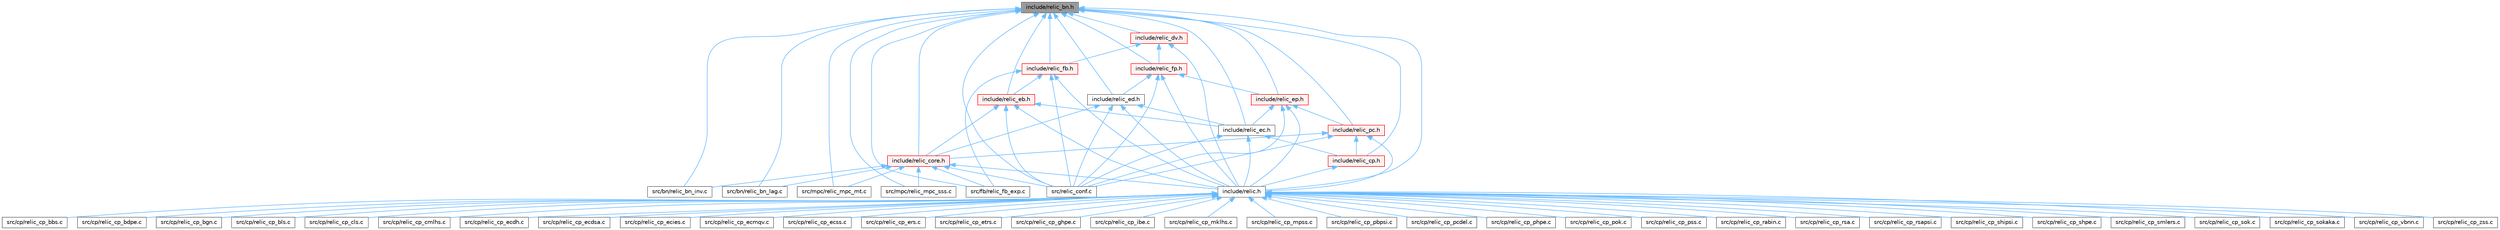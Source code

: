 digraph "include/relic_bn.h"
{
 // LATEX_PDF_SIZE
  bgcolor="transparent";
  edge [fontname=Helvetica,fontsize=10,labelfontname=Helvetica,labelfontsize=10];
  node [fontname=Helvetica,fontsize=10,shape=box,height=0.2,width=0.4];
  Node1 [id="Node000001",label="include/relic_bn.h",height=0.2,width=0.4,color="gray40", fillcolor="grey60", style="filled", fontcolor="black",tooltip=" "];
  Node1 -> Node2 [id="edge1_Node000001_Node000002",dir="back",color="steelblue1",style="solid",tooltip=" "];
  Node2 [id="Node000002",label="include/relic.h",height=0.2,width=0.4,color="grey40", fillcolor="white", style="filled",URL="$d0/d17/relic_8h.html",tooltip=" "];
  Node2 -> Node3 [id="edge2_Node000002_Node000003",dir="back",color="steelblue1",style="solid",tooltip=" "];
  Node3 [id="Node000003",label="src/cp/relic_cp_bbs.c",height=0.2,width=0.4,color="grey40", fillcolor="white", style="filled",URL="$da/d1b/relic__cp__bbs_8c.html",tooltip=" "];
  Node2 -> Node4 [id="edge3_Node000002_Node000004",dir="back",color="steelblue1",style="solid",tooltip=" "];
  Node4 [id="Node000004",label="src/cp/relic_cp_bdpe.c",height=0.2,width=0.4,color="grey40", fillcolor="white", style="filled",URL="$d7/d40/relic__cp__bdpe_8c.html",tooltip=" "];
  Node2 -> Node5 [id="edge4_Node000002_Node000005",dir="back",color="steelblue1",style="solid",tooltip=" "];
  Node5 [id="Node000005",label="src/cp/relic_cp_bgn.c",height=0.2,width=0.4,color="grey40", fillcolor="white", style="filled",URL="$d8/de3/relic__cp__bgn_8c.html",tooltip=" "];
  Node2 -> Node6 [id="edge5_Node000002_Node000006",dir="back",color="steelblue1",style="solid",tooltip=" "];
  Node6 [id="Node000006",label="src/cp/relic_cp_bls.c",height=0.2,width=0.4,color="grey40", fillcolor="white", style="filled",URL="$d7/dda/relic__cp__bls_8c.html",tooltip=" "];
  Node2 -> Node7 [id="edge6_Node000002_Node000007",dir="back",color="steelblue1",style="solid",tooltip=" "];
  Node7 [id="Node000007",label="src/cp/relic_cp_cls.c",height=0.2,width=0.4,color="grey40", fillcolor="white", style="filled",URL="$d8/d31/relic__cp__cls_8c.html",tooltip=" "];
  Node2 -> Node8 [id="edge7_Node000002_Node000008",dir="back",color="steelblue1",style="solid",tooltip=" "];
  Node8 [id="Node000008",label="src/cp/relic_cp_cmlhs.c",height=0.2,width=0.4,color="grey40", fillcolor="white", style="filled",URL="$d4/d7b/relic__cp__cmlhs_8c.html",tooltip=" "];
  Node2 -> Node9 [id="edge8_Node000002_Node000009",dir="back",color="steelblue1",style="solid",tooltip=" "];
  Node9 [id="Node000009",label="src/cp/relic_cp_ecdh.c",height=0.2,width=0.4,color="grey40", fillcolor="white", style="filled",URL="$d5/dce/relic__cp__ecdh_8c.html",tooltip=" "];
  Node2 -> Node10 [id="edge9_Node000002_Node000010",dir="back",color="steelblue1",style="solid",tooltip=" "];
  Node10 [id="Node000010",label="src/cp/relic_cp_ecdsa.c",height=0.2,width=0.4,color="grey40", fillcolor="white", style="filled",URL="$d0/d80/relic__cp__ecdsa_8c.html",tooltip=" "];
  Node2 -> Node11 [id="edge10_Node000002_Node000011",dir="back",color="steelblue1",style="solid",tooltip=" "];
  Node11 [id="Node000011",label="src/cp/relic_cp_ecies.c",height=0.2,width=0.4,color="grey40", fillcolor="white", style="filled",URL="$df/dd4/relic__cp__ecies_8c.html",tooltip=" "];
  Node2 -> Node12 [id="edge11_Node000002_Node000012",dir="back",color="steelblue1",style="solid",tooltip=" "];
  Node12 [id="Node000012",label="src/cp/relic_cp_ecmqv.c",height=0.2,width=0.4,color="grey40", fillcolor="white", style="filled",URL="$da/d1e/relic__cp__ecmqv_8c.html",tooltip=" "];
  Node2 -> Node13 [id="edge12_Node000002_Node000013",dir="back",color="steelblue1",style="solid",tooltip=" "];
  Node13 [id="Node000013",label="src/cp/relic_cp_ecss.c",height=0.2,width=0.4,color="grey40", fillcolor="white", style="filled",URL="$d4/d4c/relic__cp__ecss_8c.html",tooltip=" "];
  Node2 -> Node14 [id="edge13_Node000002_Node000014",dir="back",color="steelblue1",style="solid",tooltip=" "];
  Node14 [id="Node000014",label="src/cp/relic_cp_ers.c",height=0.2,width=0.4,color="grey40", fillcolor="white", style="filled",URL="$de/d80/relic__cp__ers_8c.html",tooltip=" "];
  Node2 -> Node15 [id="edge14_Node000002_Node000015",dir="back",color="steelblue1",style="solid",tooltip=" "];
  Node15 [id="Node000015",label="src/cp/relic_cp_etrs.c",height=0.2,width=0.4,color="grey40", fillcolor="white", style="filled",URL="$dd/d39/relic__cp__etrs_8c.html",tooltip=" "];
  Node2 -> Node16 [id="edge15_Node000002_Node000016",dir="back",color="steelblue1",style="solid",tooltip=" "];
  Node16 [id="Node000016",label="src/cp/relic_cp_ghpe.c",height=0.2,width=0.4,color="grey40", fillcolor="white", style="filled",URL="$dc/d7e/relic__cp__ghpe_8c.html",tooltip=" "];
  Node2 -> Node17 [id="edge16_Node000002_Node000017",dir="back",color="steelblue1",style="solid",tooltip=" "];
  Node17 [id="Node000017",label="src/cp/relic_cp_ibe.c",height=0.2,width=0.4,color="grey40", fillcolor="white", style="filled",URL="$d1/dd3/relic__cp__ibe_8c.html",tooltip=" "];
  Node2 -> Node18 [id="edge17_Node000002_Node000018",dir="back",color="steelblue1",style="solid",tooltip=" "];
  Node18 [id="Node000018",label="src/cp/relic_cp_mklhs.c",height=0.2,width=0.4,color="grey40", fillcolor="white", style="filled",URL="$da/d1c/relic__cp__mklhs_8c.html",tooltip=" "];
  Node2 -> Node19 [id="edge18_Node000002_Node000019",dir="back",color="steelblue1",style="solid",tooltip=" "];
  Node19 [id="Node000019",label="src/cp/relic_cp_mpss.c",height=0.2,width=0.4,color="grey40", fillcolor="white", style="filled",URL="$da/da7/relic__cp__mpss_8c.html",tooltip=" "];
  Node2 -> Node20 [id="edge19_Node000002_Node000020",dir="back",color="steelblue1",style="solid",tooltip=" "];
  Node20 [id="Node000020",label="src/cp/relic_cp_pbpsi.c",height=0.2,width=0.4,color="grey40", fillcolor="white", style="filled",URL="$db/d16/relic__cp__pbpsi_8c.html",tooltip=" "];
  Node2 -> Node21 [id="edge20_Node000002_Node000021",dir="back",color="steelblue1",style="solid",tooltip=" "];
  Node21 [id="Node000021",label="src/cp/relic_cp_pcdel.c",height=0.2,width=0.4,color="grey40", fillcolor="white", style="filled",URL="$da/dc2/relic__cp__pcdel_8c.html",tooltip=" "];
  Node2 -> Node22 [id="edge21_Node000002_Node000022",dir="back",color="steelblue1",style="solid",tooltip=" "];
  Node22 [id="Node000022",label="src/cp/relic_cp_phpe.c",height=0.2,width=0.4,color="grey40", fillcolor="white", style="filled",URL="$d4/de6/relic__cp__phpe_8c.html",tooltip=" "];
  Node2 -> Node23 [id="edge22_Node000002_Node000023",dir="back",color="steelblue1",style="solid",tooltip=" "];
  Node23 [id="Node000023",label="src/cp/relic_cp_pok.c",height=0.2,width=0.4,color="grey40", fillcolor="white", style="filled",URL="$d1/daa/relic__cp__pok_8c.html",tooltip=" "];
  Node2 -> Node24 [id="edge23_Node000002_Node000024",dir="back",color="steelblue1",style="solid",tooltip=" "];
  Node24 [id="Node000024",label="src/cp/relic_cp_pss.c",height=0.2,width=0.4,color="grey40", fillcolor="white", style="filled",URL="$d2/dbf/relic__cp__pss_8c.html",tooltip=" "];
  Node2 -> Node25 [id="edge24_Node000002_Node000025",dir="back",color="steelblue1",style="solid",tooltip=" "];
  Node25 [id="Node000025",label="src/cp/relic_cp_rabin.c",height=0.2,width=0.4,color="grey40", fillcolor="white", style="filled",URL="$d6/d1d/relic__cp__rabin_8c.html",tooltip=" "];
  Node2 -> Node26 [id="edge25_Node000002_Node000026",dir="back",color="steelblue1",style="solid",tooltip=" "];
  Node26 [id="Node000026",label="src/cp/relic_cp_rsa.c",height=0.2,width=0.4,color="grey40", fillcolor="white", style="filled",URL="$d0/d6e/relic__cp__rsa_8c.html",tooltip=" "];
  Node2 -> Node27 [id="edge26_Node000002_Node000027",dir="back",color="steelblue1",style="solid",tooltip=" "];
  Node27 [id="Node000027",label="src/cp/relic_cp_rsapsi.c",height=0.2,width=0.4,color="grey40", fillcolor="white", style="filled",URL="$d0/d3c/relic__cp__rsapsi_8c.html",tooltip=" "];
  Node2 -> Node28 [id="edge27_Node000002_Node000028",dir="back",color="steelblue1",style="solid",tooltip=" "];
  Node28 [id="Node000028",label="src/cp/relic_cp_shipsi.c",height=0.2,width=0.4,color="grey40", fillcolor="white", style="filled",URL="$df/d42/relic__cp__shipsi_8c.html",tooltip=" "];
  Node2 -> Node29 [id="edge28_Node000002_Node000029",dir="back",color="steelblue1",style="solid",tooltip=" "];
  Node29 [id="Node000029",label="src/cp/relic_cp_shpe.c",height=0.2,width=0.4,color="grey40", fillcolor="white", style="filled",URL="$d1/d29/relic__cp__shpe_8c.html",tooltip=" "];
  Node2 -> Node30 [id="edge29_Node000002_Node000030",dir="back",color="steelblue1",style="solid",tooltip=" "];
  Node30 [id="Node000030",label="src/cp/relic_cp_smlers.c",height=0.2,width=0.4,color="grey40", fillcolor="white", style="filled",URL="$d3/dc7/relic__cp__smlers_8c.html",tooltip=" "];
  Node2 -> Node31 [id="edge30_Node000002_Node000031",dir="back",color="steelblue1",style="solid",tooltip=" "];
  Node31 [id="Node000031",label="src/cp/relic_cp_sok.c",height=0.2,width=0.4,color="grey40", fillcolor="white", style="filled",URL="$d5/da9/relic__cp__sok_8c.html",tooltip=" "];
  Node2 -> Node32 [id="edge31_Node000002_Node000032",dir="back",color="steelblue1",style="solid",tooltip=" "];
  Node32 [id="Node000032",label="src/cp/relic_cp_sokaka.c",height=0.2,width=0.4,color="grey40", fillcolor="white", style="filled",URL="$db/da0/relic__cp__sokaka_8c.html",tooltip=" "];
  Node2 -> Node33 [id="edge32_Node000002_Node000033",dir="back",color="steelblue1",style="solid",tooltip=" "];
  Node33 [id="Node000033",label="src/cp/relic_cp_vbnn.c",height=0.2,width=0.4,color="grey40", fillcolor="white", style="filled",URL="$d1/dbe/relic__cp__vbnn_8c.html",tooltip=" "];
  Node2 -> Node34 [id="edge33_Node000002_Node000034",dir="back",color="steelblue1",style="solid",tooltip=" "];
  Node34 [id="Node000034",label="src/cp/relic_cp_zss.c",height=0.2,width=0.4,color="grey40", fillcolor="white", style="filled",URL="$de/de8/relic__cp__zss_8c.html",tooltip=" "];
  Node1 -> Node35 [id="edge34_Node000001_Node000035",dir="back",color="steelblue1",style="solid",tooltip=" "];
  Node35 [id="Node000035",label="include/relic_core.h",height=0.2,width=0.4,color="red", fillcolor="#FFF0F0", style="filled",URL="$db/d67/relic__core_8h.html",tooltip=" "];
  Node35 -> Node2 [id="edge35_Node000035_Node000002",dir="back",color="steelblue1",style="solid",tooltip=" "];
  Node35 -> Node51 [id="edge36_Node000035_Node000051",dir="back",color="steelblue1",style="solid",tooltip=" "];
  Node51 [id="Node000051",label="src/bn/relic_bn_inv.c",height=0.2,width=0.4,color="grey40", fillcolor="white", style="filled",URL="$d2/dc2/relic__bn__inv_8c.html",tooltip=" "];
  Node35 -> Node52 [id="edge37_Node000035_Node000052",dir="back",color="steelblue1",style="solid",tooltip=" "];
  Node52 [id="Node000052",label="src/bn/relic_bn_lag.c",height=0.2,width=0.4,color="grey40", fillcolor="white", style="filled",URL="$df/d5b/relic__bn__lag_8c.html",tooltip=" "];
  Node35 -> Node166 [id="edge38_Node000035_Node000166",dir="back",color="steelblue1",style="solid",tooltip=" "];
  Node166 [id="Node000166",label="src/fb/relic_fb_exp.c",height=0.2,width=0.4,color="grey40", fillcolor="white", style="filled",URL="$dc/d42/relic__fb__exp_8c.html",tooltip=" "];
  Node35 -> Node241 [id="edge39_Node000035_Node000241",dir="back",color="steelblue1",style="solid",tooltip=" "];
  Node241 [id="Node000241",label="src/mpc/relic_mpc_mt.c",height=0.2,width=0.4,color="grey40", fillcolor="white", style="filled",URL="$d1/d50/relic__mpc__mt_8c.html",tooltip=" "];
  Node35 -> Node243 [id="edge40_Node000035_Node000243",dir="back",color="steelblue1",style="solid",tooltip=" "];
  Node243 [id="Node000243",label="src/mpc/relic_mpc_sss.c",height=0.2,width=0.4,color="grey40", fillcolor="white", style="filled",URL="$da/de9/relic__mpc__sss_8c.html",tooltip=" "];
  Node35 -> Node289 [id="edge41_Node000035_Node000289",dir="back",color="steelblue1",style="solid",tooltip=" "];
  Node289 [id="Node000289",label="src/relic_conf.c",height=0.2,width=0.4,color="grey40", fillcolor="white", style="filled",URL="$db/d73/relic__conf_8c.html",tooltip=" "];
  Node1 -> Node294 [id="edge42_Node000001_Node000294",dir="back",color="steelblue1",style="solid",tooltip=" "];
  Node294 [id="Node000294",label="include/relic_cp.h",height=0.2,width=0.4,color="red", fillcolor="#FFF0F0", style="filled",URL="$d0/d62/relic__cp_8h.html",tooltip=" "];
  Node294 -> Node2 [id="edge43_Node000294_Node000002",dir="back",color="steelblue1",style="solid",tooltip=" "];
  Node1 -> Node295 [id="edge44_Node000001_Node000295",dir="back",color="steelblue1",style="solid",tooltip=" "];
  Node295 [id="Node000295",label="include/relic_dv.h",height=0.2,width=0.4,color="red", fillcolor="#FFF0F0", style="filled",URL="$d3/d30/relic__dv_8h.html",tooltip=" "];
  Node295 -> Node2 [id="edge45_Node000295_Node000002",dir="back",color="steelblue1",style="solid",tooltip=" "];
  Node295 -> Node296 [id="edge46_Node000295_Node000296",dir="back",color="steelblue1",style="solid",tooltip=" "];
  Node296 [id="Node000296",label="include/relic_fb.h",height=0.2,width=0.4,color="red", fillcolor="#FFF0F0", style="filled",URL="$dc/de1/relic__fb_8h.html",tooltip=" "];
  Node296 -> Node2 [id="edge47_Node000296_Node000002",dir="back",color="steelblue1",style="solid",tooltip=" "];
  Node296 -> Node297 [id="edge48_Node000296_Node000297",dir="back",color="steelblue1",style="solid",tooltip=" "];
  Node297 [id="Node000297",label="include/relic_eb.h",height=0.2,width=0.4,color="red", fillcolor="#FFF0F0", style="filled",URL="$d0/d24/relic__eb_8h.html",tooltip=" "];
  Node297 -> Node2 [id="edge49_Node000297_Node000002",dir="back",color="steelblue1",style="solid",tooltip=" "];
  Node297 -> Node35 [id="edge50_Node000297_Node000035",dir="back",color="steelblue1",style="solid",tooltip=" "];
  Node297 -> Node298 [id="edge51_Node000297_Node000298",dir="back",color="steelblue1",style="solid",tooltip=" "];
  Node298 [id="Node000298",label="include/relic_ec.h",height=0.2,width=0.4,color="grey40", fillcolor="white", style="filled",URL="$de/d2e/relic__ec_8h.html",tooltip=" "];
  Node298 -> Node2 [id="edge52_Node000298_Node000002",dir="back",color="steelblue1",style="solid",tooltip=" "];
  Node298 -> Node294 [id="edge53_Node000298_Node000294",dir="back",color="steelblue1",style="solid",tooltip=" "];
  Node298 -> Node289 [id="edge54_Node000298_Node000289",dir="back",color="steelblue1",style="solid",tooltip=" "];
  Node297 -> Node289 [id="edge55_Node000297_Node000289",dir="back",color="steelblue1",style="solid",tooltip=" "];
  Node296 -> Node166 [id="edge56_Node000296_Node000166",dir="back",color="steelblue1",style="solid",tooltip=" "];
  Node296 -> Node289 [id="edge57_Node000296_Node000289",dir="back",color="steelblue1",style="solid",tooltip=" "];
  Node295 -> Node300 [id="edge58_Node000295_Node000300",dir="back",color="steelblue1",style="solid",tooltip=" "];
  Node300 [id="Node000300",label="include/relic_fp.h",height=0.2,width=0.4,color="red", fillcolor="#FFF0F0", style="filled",URL="$d5/dfa/relic__fp_8h.html",tooltip=" "];
  Node300 -> Node2 [id="edge59_Node000300_Node000002",dir="back",color="steelblue1",style="solid",tooltip=" "];
  Node300 -> Node301 [id="edge60_Node000300_Node000301",dir="back",color="steelblue1",style="solid",tooltip=" "];
  Node301 [id="Node000301",label="include/relic_ed.h",height=0.2,width=0.4,color="grey40", fillcolor="white", style="filled",URL="$d6/d6d/relic__ed_8h.html",tooltip=" "];
  Node301 -> Node2 [id="edge61_Node000301_Node000002",dir="back",color="steelblue1",style="solid",tooltip=" "];
  Node301 -> Node35 [id="edge62_Node000301_Node000035",dir="back",color="steelblue1",style="solid",tooltip=" "];
  Node301 -> Node298 [id="edge63_Node000301_Node000298",dir="back",color="steelblue1",style="solid",tooltip=" "];
  Node301 -> Node289 [id="edge64_Node000301_Node000289",dir="back",color="steelblue1",style="solid",tooltip=" "];
  Node300 -> Node302 [id="edge65_Node000300_Node000302",dir="back",color="steelblue1",style="solid",tooltip=" "];
  Node302 [id="Node000302",label="include/relic_ep.h",height=0.2,width=0.4,color="red", fillcolor="#FFF0F0", style="filled",URL="$d3/df7/relic__ep_8h.html",tooltip=" "];
  Node302 -> Node2 [id="edge66_Node000302_Node000002",dir="back",color="steelblue1",style="solid",tooltip=" "];
  Node302 -> Node298 [id="edge67_Node000302_Node000298",dir="back",color="steelblue1",style="solid",tooltip=" "];
  Node302 -> Node305 [id="edge68_Node000302_Node000305",dir="back",color="steelblue1",style="solid",tooltip=" "];
  Node305 [id="Node000305",label="include/relic_pc.h",height=0.2,width=0.4,color="red", fillcolor="#FFF0F0", style="filled",URL="$df/d3f/relic__pc_8h.html",tooltip=" "];
  Node305 -> Node2 [id="edge69_Node000305_Node000002",dir="back",color="steelblue1",style="solid",tooltip=" "];
  Node305 -> Node35 [id="edge70_Node000305_Node000035",dir="back",color="steelblue1",style="solid",tooltip=" "];
  Node305 -> Node294 [id="edge71_Node000305_Node000294",dir="back",color="steelblue1",style="solid",tooltip=" "];
  Node305 -> Node289 [id="edge72_Node000305_Node000289",dir="back",color="steelblue1",style="solid",tooltip=" "];
  Node302 -> Node289 [id="edge73_Node000302_Node000289",dir="back",color="steelblue1",style="solid",tooltip=" "];
  Node300 -> Node289 [id="edge74_Node000300_Node000289",dir="back",color="steelblue1",style="solid",tooltip=" "];
  Node1 -> Node297 [id="edge75_Node000001_Node000297",dir="back",color="steelblue1",style="solid",tooltip=" "];
  Node1 -> Node298 [id="edge76_Node000001_Node000298",dir="back",color="steelblue1",style="solid",tooltip=" "];
  Node1 -> Node301 [id="edge77_Node000001_Node000301",dir="back",color="steelblue1",style="solid",tooltip=" "];
  Node1 -> Node302 [id="edge78_Node000001_Node000302",dir="back",color="steelblue1",style="solid",tooltip=" "];
  Node1 -> Node296 [id="edge79_Node000001_Node000296",dir="back",color="steelblue1",style="solid",tooltip=" "];
  Node1 -> Node300 [id="edge80_Node000001_Node000300",dir="back",color="steelblue1",style="solid",tooltip=" "];
  Node1 -> Node305 [id="edge81_Node000001_Node000305",dir="back",color="steelblue1",style="solid",tooltip=" "];
  Node1 -> Node51 [id="edge82_Node000001_Node000051",dir="back",color="steelblue1",style="solid",tooltip=" "];
  Node1 -> Node52 [id="edge83_Node000001_Node000052",dir="back",color="steelblue1",style="solid",tooltip=" "];
  Node1 -> Node166 [id="edge84_Node000001_Node000166",dir="back",color="steelblue1",style="solid",tooltip=" "];
  Node1 -> Node241 [id="edge85_Node000001_Node000241",dir="back",color="steelblue1",style="solid",tooltip=" "];
  Node1 -> Node243 [id="edge86_Node000001_Node000243",dir="back",color="steelblue1",style="solid",tooltip=" "];
  Node1 -> Node289 [id="edge87_Node000001_Node000289",dir="back",color="steelblue1",style="solid",tooltip=" "];
}
